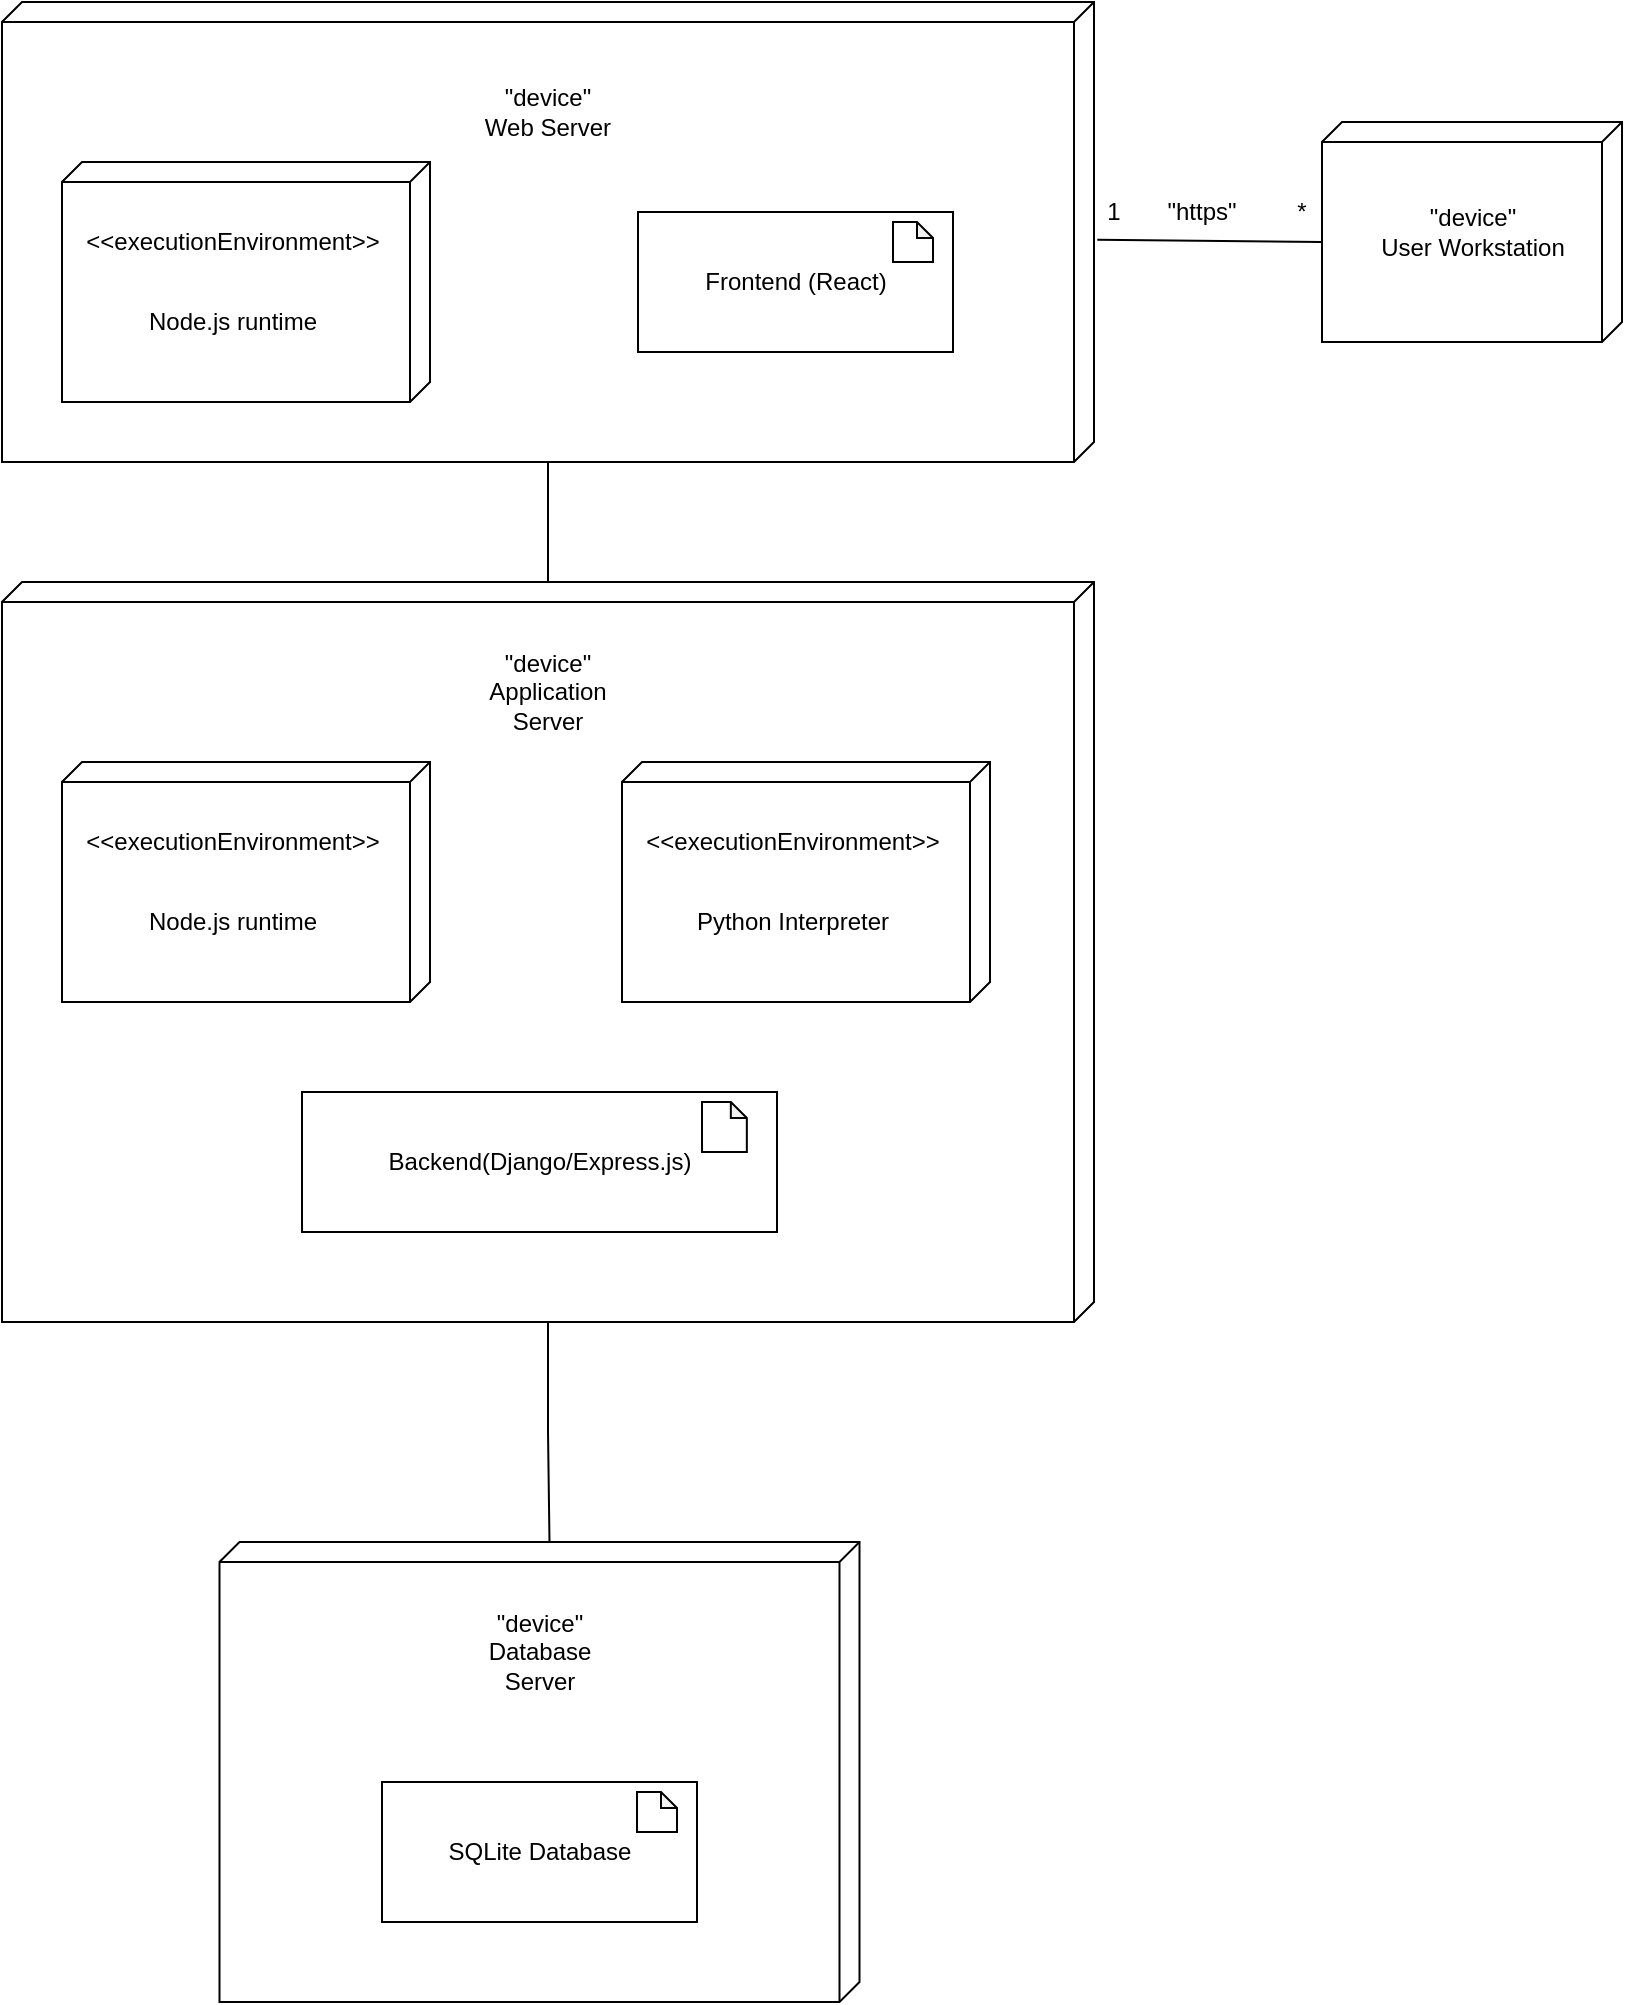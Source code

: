 <mxfile version="24.9.0">
  <diagram name="Страница — 1" id="LgcWghBoFbZr3dwuOEuq">
    <mxGraphModel dx="2876" dy="1037" grid="1" gridSize="10" guides="1" tooltips="1" connect="1" arrows="1" fold="1" page="1" pageScale="1" pageWidth="827" pageHeight="1169" math="0" shadow="0">
      <root>
        <mxCell id="0" />
        <mxCell id="1" parent="0" />
        <mxCell id="3SY3Oq1GTvt2INatX-Ci-1" value="" style="verticalAlign=top;align=left;spacingTop=8;spacingLeft=2;spacingRight=12;shape=cube;size=10;direction=south;fontStyle=4;html=1;whiteSpace=wrap;" parent="1" vertex="1">
          <mxGeometry x="-180" y="40" width="546" height="230" as="geometry" />
        </mxCell>
        <mxCell id="3SY3Oq1GTvt2INatX-Ci-2" value="&quot;device&quot;&lt;br&gt;Web Server" style="text;html=1;align=center;verticalAlign=middle;whiteSpace=wrap;rounded=0;" parent="1" vertex="1">
          <mxGeometry x="48" y="70" width="90" height="50" as="geometry" />
        </mxCell>
        <mxCell id="yes6SvBXAqWt_Ocd289T-12" style="edgeStyle=orthogonalEdgeStyle;rounded=0;orthogonalLoop=1;jettySize=auto;html=1;endArrow=none;endFill=0;" edge="1" parent="1" source="3SY3Oq1GTvt2INatX-Ci-5" target="3SY3Oq1GTvt2INatX-Ci-1">
          <mxGeometry relative="1" as="geometry" />
        </mxCell>
        <mxCell id="3SY3Oq1GTvt2INatX-Ci-5" value="" style="verticalAlign=top;align=left;spacingTop=8;spacingLeft=2;spacingRight=12;shape=cube;size=10;direction=south;fontStyle=4;html=1;whiteSpace=wrap;" parent="1" vertex="1">
          <mxGeometry x="-180" y="330" width="546" height="370" as="geometry" />
        </mxCell>
        <mxCell id="3SY3Oq1GTvt2INatX-Ci-6" value="&quot;device&quot;&lt;br&gt;Application Server" style="text;html=1;align=center;verticalAlign=middle;whiteSpace=wrap;rounded=0;" parent="1" vertex="1">
          <mxGeometry x="48" y="360" width="90" height="50" as="geometry" />
        </mxCell>
        <mxCell id="3SY3Oq1GTvt2INatX-Ci-15" value="" style="verticalAlign=top;align=left;spacingTop=8;spacingLeft=2;spacingRight=12;shape=cube;size=10;direction=south;fontStyle=4;html=1;whiteSpace=wrap;" parent="1" vertex="1">
          <mxGeometry x="480" y="100" width="150" height="110" as="geometry" />
        </mxCell>
        <mxCell id="3SY3Oq1GTvt2INatX-Ci-18" value="&quot;device&quot;&lt;br&gt;User Workstation" style="text;html=1;align=center;verticalAlign=middle;whiteSpace=wrap;rounded=0;" parent="1" vertex="1">
          <mxGeometry x="507.5" y="130" width="95" height="50" as="geometry" />
        </mxCell>
        <mxCell id="3SY3Oq1GTvt2INatX-Ci-20" value="" style="endArrow=none;html=1;rounded=0;entryX=0;entryY=0;entryDx=60;entryDy=150;entryPerimeter=0;exitX=0.517;exitY=-0.003;exitDx=0;exitDy=0;exitPerimeter=0;" parent="1" source="3SY3Oq1GTvt2INatX-Ci-1" target="3SY3Oq1GTvt2INatX-Ci-15" edge="1">
          <mxGeometry width="50" height="50" relative="1" as="geometry">
            <mxPoint x="389" y="230" as="sourcePoint" />
            <mxPoint x="439" y="180" as="targetPoint" />
          </mxGeometry>
        </mxCell>
        <mxCell id="3SY3Oq1GTvt2INatX-Ci-21" value="1" style="text;html=1;align=center;verticalAlign=middle;whiteSpace=wrap;rounded=0;" parent="1" vertex="1">
          <mxGeometry x="366" y="130" width="20" height="30" as="geometry" />
        </mxCell>
        <mxCell id="3SY3Oq1GTvt2INatX-Ci-22" value="*" style="text;html=1;align=center;verticalAlign=middle;whiteSpace=wrap;rounded=0;" parent="1" vertex="1">
          <mxGeometry x="460" y="130" width="20" height="30" as="geometry" />
        </mxCell>
        <mxCell id="3SY3Oq1GTvt2INatX-Ci-23" value="&quot;https&quot;" style="text;html=1;align=center;verticalAlign=middle;whiteSpace=wrap;rounded=0;" parent="1" vertex="1">
          <mxGeometry x="390" y="130" width="60" height="30" as="geometry" />
        </mxCell>
        <mxCell id="yes6SvBXAqWt_Ocd289T-10" value="" style="group" vertex="1" connectable="0" parent="1">
          <mxGeometry x="138" y="145" width="157.5" height="70" as="geometry" />
        </mxCell>
        <mxCell id="yes6SvBXAqWt_Ocd289T-8" value="Frontend (React)" style="rounded=0;whiteSpace=wrap;html=1;" vertex="1" parent="yes6SvBXAqWt_Ocd289T-10">
          <mxGeometry width="157.5" height="70" as="geometry" />
        </mxCell>
        <mxCell id="3SY3Oq1GTvt2INatX-Ci-12" value="" style="shape=note;whiteSpace=wrap;html=1;backgroundOutline=1;darkOpacity=0.05;size=8;" parent="yes6SvBXAqWt_Ocd289T-10" vertex="1">
          <mxGeometry x="127.5" y="5" width="20" height="20" as="geometry" />
        </mxCell>
        <mxCell id="yes6SvBXAqWt_Ocd289T-11" value="" style="group" vertex="1" connectable="0" parent="1">
          <mxGeometry x="-150" y="120" width="184" height="120" as="geometry" />
        </mxCell>
        <mxCell id="yes6SvBXAqWt_Ocd289T-1" value="" style="verticalAlign=top;align=left;spacingTop=8;spacingLeft=2;spacingRight=12;shape=cube;size=10;direction=south;fontStyle=4;html=1;whiteSpace=wrap;" vertex="1" parent="yes6SvBXAqWt_Ocd289T-11">
          <mxGeometry width="184" height="120" as="geometry" />
        </mxCell>
        <mxCell id="yes6SvBXAqWt_Ocd289T-2" value="&amp;lt;&amp;lt;executionEnvironment&amp;gt;&amp;gt;" style="text;html=1;align=center;verticalAlign=middle;resizable=0;points=[];autosize=1;strokeColor=none;fillColor=none;" vertex="1" parent="yes6SvBXAqWt_Ocd289T-11">
          <mxGeometry y="25" width="170" height="30" as="geometry" />
        </mxCell>
        <mxCell id="yes6SvBXAqWt_Ocd289T-3" value="Node.js runtime" style="text;html=1;align=center;verticalAlign=middle;resizable=0;points=[];autosize=1;strokeColor=none;fillColor=none;" vertex="1" parent="yes6SvBXAqWt_Ocd289T-11">
          <mxGeometry x="30" y="65" width="110" height="30" as="geometry" />
        </mxCell>
        <mxCell id="yes6SvBXAqWt_Ocd289T-13" value="" style="group" vertex="1" connectable="0" parent="1">
          <mxGeometry x="-150" y="420" width="184" height="120" as="geometry" />
        </mxCell>
        <mxCell id="yes6SvBXAqWt_Ocd289T-5" value="" style="verticalAlign=top;align=left;spacingTop=8;spacingLeft=2;spacingRight=12;shape=cube;size=10;direction=south;fontStyle=4;html=1;whiteSpace=wrap;" vertex="1" parent="yes6SvBXAqWt_Ocd289T-13">
          <mxGeometry width="184" height="120" as="geometry" />
        </mxCell>
        <mxCell id="yes6SvBXAqWt_Ocd289T-6" value="&amp;lt;&amp;lt;executionEnvironment&amp;gt;&amp;gt;" style="text;html=1;align=center;verticalAlign=middle;resizable=0;points=[];autosize=1;strokeColor=none;fillColor=none;" vertex="1" parent="yes6SvBXAqWt_Ocd289T-13">
          <mxGeometry y="25" width="170" height="30" as="geometry" />
        </mxCell>
        <mxCell id="yes6SvBXAqWt_Ocd289T-7" value="Node.js runtime" style="text;html=1;align=center;verticalAlign=middle;resizable=0;points=[];autosize=1;strokeColor=none;fillColor=none;" vertex="1" parent="yes6SvBXAqWt_Ocd289T-13">
          <mxGeometry x="30" y="65" width="110" height="30" as="geometry" />
        </mxCell>
        <mxCell id="yes6SvBXAqWt_Ocd289T-14" value="" style="group" vertex="1" connectable="0" parent="1">
          <mxGeometry x="130" y="420" width="184" height="120" as="geometry" />
        </mxCell>
        <mxCell id="yes6SvBXAqWt_Ocd289T-15" value="" style="verticalAlign=top;align=left;spacingTop=8;spacingLeft=2;spacingRight=12;shape=cube;size=10;direction=south;fontStyle=4;html=1;whiteSpace=wrap;" vertex="1" parent="yes6SvBXAqWt_Ocd289T-14">
          <mxGeometry width="184" height="120" as="geometry" />
        </mxCell>
        <mxCell id="yes6SvBXAqWt_Ocd289T-16" value="&amp;lt;&amp;lt;executionEnvironment&amp;gt;&amp;gt;" style="text;html=1;align=center;verticalAlign=middle;resizable=0;points=[];autosize=1;strokeColor=none;fillColor=none;" vertex="1" parent="yes6SvBXAqWt_Ocd289T-14">
          <mxGeometry y="25" width="170" height="30" as="geometry" />
        </mxCell>
        <mxCell id="yes6SvBXAqWt_Ocd289T-17" value="Python Interpreter" style="text;html=1;align=center;verticalAlign=middle;resizable=0;points=[];autosize=1;strokeColor=none;fillColor=none;" vertex="1" parent="yes6SvBXAqWt_Ocd289T-14">
          <mxGeometry x="25" y="65" width="120" height="30" as="geometry" />
        </mxCell>
        <mxCell id="yes6SvBXAqWt_Ocd289T-18" value="" style="group" vertex="1" connectable="0" parent="1">
          <mxGeometry x="-71.25" y="810" width="320" height="230" as="geometry" />
        </mxCell>
        <mxCell id="3SY3Oq1GTvt2INatX-Ci-9" value="" style="verticalAlign=top;align=left;spacingTop=8;spacingLeft=2;spacingRight=12;shape=cube;size=10;direction=south;fontStyle=4;html=1;whiteSpace=wrap;" parent="yes6SvBXAqWt_Ocd289T-18" vertex="1">
          <mxGeometry width="320" height="230" as="geometry" />
        </mxCell>
        <mxCell id="3SY3Oq1GTvt2INatX-Ci-10" value="&quot;device&quot;&lt;br&gt;Database Server" style="text;html=1;align=center;verticalAlign=middle;whiteSpace=wrap;rounded=0;" parent="yes6SvBXAqWt_Ocd289T-18" vertex="1">
          <mxGeometry x="115" y="30" width="90" height="50" as="geometry" />
        </mxCell>
        <mxCell id="yes6SvBXAqWt_Ocd289T-22" value="" style="group" vertex="1" connectable="0" parent="yes6SvBXAqWt_Ocd289T-18">
          <mxGeometry x="81.25" y="120" width="157.5" height="70" as="geometry" />
        </mxCell>
        <mxCell id="yes6SvBXAqWt_Ocd289T-23" value="SQLite Database" style="rounded=0;whiteSpace=wrap;html=1;" vertex="1" parent="yes6SvBXAqWt_Ocd289T-22">
          <mxGeometry width="157.5" height="70" as="geometry" />
        </mxCell>
        <mxCell id="yes6SvBXAqWt_Ocd289T-24" value="" style="shape=note;whiteSpace=wrap;html=1;backgroundOutline=1;darkOpacity=0.05;size=8;" vertex="1" parent="yes6SvBXAqWt_Ocd289T-22">
          <mxGeometry x="127.5" y="5" width="20" height="20" as="geometry" />
        </mxCell>
        <mxCell id="yes6SvBXAqWt_Ocd289T-19" value="" style="group" vertex="1" connectable="0" parent="1">
          <mxGeometry x="-30" y="585" width="237.5" height="70" as="geometry" />
        </mxCell>
        <mxCell id="yes6SvBXAqWt_Ocd289T-20" value="Backend(Django/Express.js)" style="rounded=0;whiteSpace=wrap;html=1;" vertex="1" parent="yes6SvBXAqWt_Ocd289T-19">
          <mxGeometry width="237.5" height="70" as="geometry" />
        </mxCell>
        <mxCell id="yes6SvBXAqWt_Ocd289T-21" value="" style="shape=note;whiteSpace=wrap;html=1;backgroundOutline=1;darkOpacity=0.05;size=8;" vertex="1" parent="yes6SvBXAqWt_Ocd289T-19">
          <mxGeometry x="200" y="5" width="22.42" height="25" as="geometry" />
        </mxCell>
        <mxCell id="yes6SvBXAqWt_Ocd289T-25" style="edgeStyle=orthogonalEdgeStyle;rounded=0;orthogonalLoop=1;jettySize=auto;html=1;entryX=0;entryY=0;entryDx=0;entryDy=155;entryPerimeter=0;endArrow=none;endFill=0;" edge="1" parent="1" source="3SY3Oq1GTvt2INatX-Ci-5" target="3SY3Oq1GTvt2INatX-Ci-9">
          <mxGeometry relative="1" as="geometry" />
        </mxCell>
      </root>
    </mxGraphModel>
  </diagram>
</mxfile>
